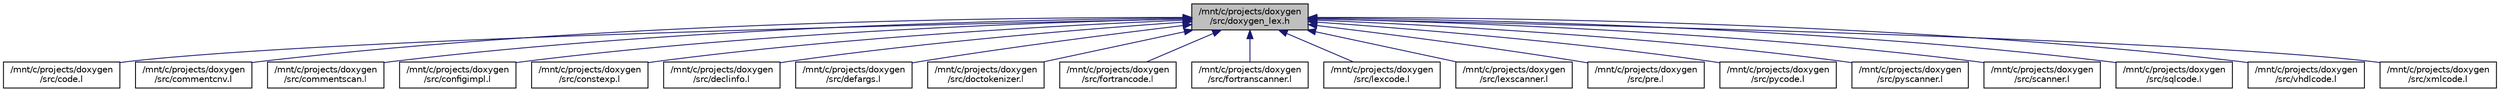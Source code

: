 digraph "/mnt/c/projects/doxygen/src/doxygen_lex.h"
{
 // LATEX_PDF_SIZE
  edge [fontname="Helvetica",fontsize="10",labelfontname="Helvetica",labelfontsize="10"];
  node [fontname="Helvetica",fontsize="10",shape=record];
  Node1 [label="/mnt/c/projects/doxygen\l/src/doxygen_lex.h",height=0.2,width=0.4,color="black", fillcolor="grey75", style="filled", fontcolor="black",tooltip=" "];
  Node1 -> Node2 [dir="back",color="midnightblue",fontsize="10",style="solid",fontname="Helvetica"];
  Node2 [label="/mnt/c/projects/doxygen\l/src/code.l",height=0.2,width=0.4,color="black", fillcolor="white", style="filled",URL="$code_8l.html",tooltip=" "];
  Node1 -> Node3 [dir="back",color="midnightblue",fontsize="10",style="solid",fontname="Helvetica"];
  Node3 [label="/mnt/c/projects/doxygen\l/src/commentcnv.l",height=0.2,width=0.4,color="black", fillcolor="white", style="filled",URL="$commentcnv_8l.html",tooltip=" "];
  Node1 -> Node4 [dir="back",color="midnightblue",fontsize="10",style="solid",fontname="Helvetica"];
  Node4 [label="/mnt/c/projects/doxygen\l/src/commentscan.l",height=0.2,width=0.4,color="black", fillcolor="white", style="filled",URL="$commentscan_8l.html",tooltip=" "];
  Node1 -> Node5 [dir="back",color="midnightblue",fontsize="10",style="solid",fontname="Helvetica"];
  Node5 [label="/mnt/c/projects/doxygen\l/src/configimpl.l",height=0.2,width=0.4,color="black", fillcolor="white", style="filled",URL="$configimpl_8l.html",tooltip=" "];
  Node1 -> Node6 [dir="back",color="midnightblue",fontsize="10",style="solid",fontname="Helvetica"];
  Node6 [label="/mnt/c/projects/doxygen\l/src/constexp.l",height=0.2,width=0.4,color="black", fillcolor="white", style="filled",URL="$constexp_8l.html",tooltip=" "];
  Node1 -> Node7 [dir="back",color="midnightblue",fontsize="10",style="solid",fontname="Helvetica"];
  Node7 [label="/mnt/c/projects/doxygen\l/src/declinfo.l",height=0.2,width=0.4,color="black", fillcolor="white", style="filled",URL="$declinfo_8l.html",tooltip=" "];
  Node1 -> Node8 [dir="back",color="midnightblue",fontsize="10",style="solid",fontname="Helvetica"];
  Node8 [label="/mnt/c/projects/doxygen\l/src/defargs.l",height=0.2,width=0.4,color="black", fillcolor="white", style="filled",URL="$defargs_8l.html",tooltip=" "];
  Node1 -> Node9 [dir="back",color="midnightblue",fontsize="10",style="solid",fontname="Helvetica"];
  Node9 [label="/mnt/c/projects/doxygen\l/src/doctokenizer.l",height=0.2,width=0.4,color="black", fillcolor="white", style="filled",URL="$doctokenizer_8l.html",tooltip=" "];
  Node1 -> Node10 [dir="back",color="midnightblue",fontsize="10",style="solid",fontname="Helvetica"];
  Node10 [label="/mnt/c/projects/doxygen\l/src/fortrancode.l",height=0.2,width=0.4,color="black", fillcolor="white", style="filled",URL="$fortrancode_8l.html",tooltip=" "];
  Node1 -> Node11 [dir="back",color="midnightblue",fontsize="10",style="solid",fontname="Helvetica"];
  Node11 [label="/mnt/c/projects/doxygen\l/src/fortranscanner.l",height=0.2,width=0.4,color="black", fillcolor="white", style="filled",URL="$fortranscanner_8l.html",tooltip=" "];
  Node1 -> Node12 [dir="back",color="midnightblue",fontsize="10",style="solid",fontname="Helvetica"];
  Node12 [label="/mnt/c/projects/doxygen\l/src/lexcode.l",height=0.2,width=0.4,color="black", fillcolor="white", style="filled",URL="$lexcode_8l.html",tooltip=" "];
  Node1 -> Node13 [dir="back",color="midnightblue",fontsize="10",style="solid",fontname="Helvetica"];
  Node13 [label="/mnt/c/projects/doxygen\l/src/lexscanner.l",height=0.2,width=0.4,color="black", fillcolor="white", style="filled",URL="$lexscanner_8l.html",tooltip=" "];
  Node1 -> Node14 [dir="back",color="midnightblue",fontsize="10",style="solid",fontname="Helvetica"];
  Node14 [label="/mnt/c/projects/doxygen\l/src/pre.l",height=0.2,width=0.4,color="black", fillcolor="white", style="filled",URL="$pre_8l.html",tooltip=" "];
  Node1 -> Node15 [dir="back",color="midnightblue",fontsize="10",style="solid",fontname="Helvetica"];
  Node15 [label="/mnt/c/projects/doxygen\l/src/pycode.l",height=0.2,width=0.4,color="black", fillcolor="white", style="filled",URL="$pycode_8l.html",tooltip=" "];
  Node1 -> Node16 [dir="back",color="midnightblue",fontsize="10",style="solid",fontname="Helvetica"];
  Node16 [label="/mnt/c/projects/doxygen\l/src/pyscanner.l",height=0.2,width=0.4,color="black", fillcolor="white", style="filled",URL="$pyscanner_8l.html",tooltip=" "];
  Node1 -> Node17 [dir="back",color="midnightblue",fontsize="10",style="solid",fontname="Helvetica"];
  Node17 [label="/mnt/c/projects/doxygen\l/src/scanner.l",height=0.2,width=0.4,color="black", fillcolor="white", style="filled",URL="$scanner_8l.html",tooltip=" "];
  Node1 -> Node18 [dir="back",color="midnightblue",fontsize="10",style="solid",fontname="Helvetica"];
  Node18 [label="/mnt/c/projects/doxygen\l/src/sqlcode.l",height=0.2,width=0.4,color="black", fillcolor="white", style="filled",URL="$sqlcode_8l.html",tooltip=" "];
  Node1 -> Node19 [dir="back",color="midnightblue",fontsize="10",style="solid",fontname="Helvetica"];
  Node19 [label="/mnt/c/projects/doxygen\l/src/vhdlcode.l",height=0.2,width=0.4,color="black", fillcolor="white", style="filled",URL="$vhdlcode_8l.html",tooltip=" "];
  Node1 -> Node20 [dir="back",color="midnightblue",fontsize="10",style="solid",fontname="Helvetica"];
  Node20 [label="/mnt/c/projects/doxygen\l/src/xmlcode.l",height=0.2,width=0.4,color="black", fillcolor="white", style="filled",URL="$xmlcode_8l.html",tooltip=" "];
}
